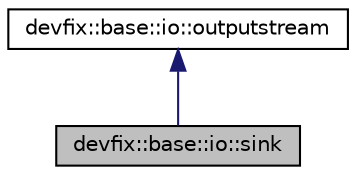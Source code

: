 digraph "devfix::base::io::sink"
{
  edge [fontname="Helvetica",fontsize="10",labelfontname="Helvetica",labelfontsize="10"];
  node [fontname="Helvetica",fontsize="10",shape=record];
  Node0 [label="devfix::base::io::sink",height=0.2,width=0.4,color="black", fillcolor="grey75", style="filled", fontcolor="black"];
  Node1 -> Node0 [dir="back",color="midnightblue",fontsize="10",style="solid",fontname="Helvetica"];
  Node1 [label="devfix::base::io::outputstream",height=0.2,width=0.4,color="black", fillcolor="white", style="filled",URL="$structdevfix_1_1base_1_1io_1_1outputstream.html",tooltip="Superclass of all classes representing an output stream of bytes. "];
}

